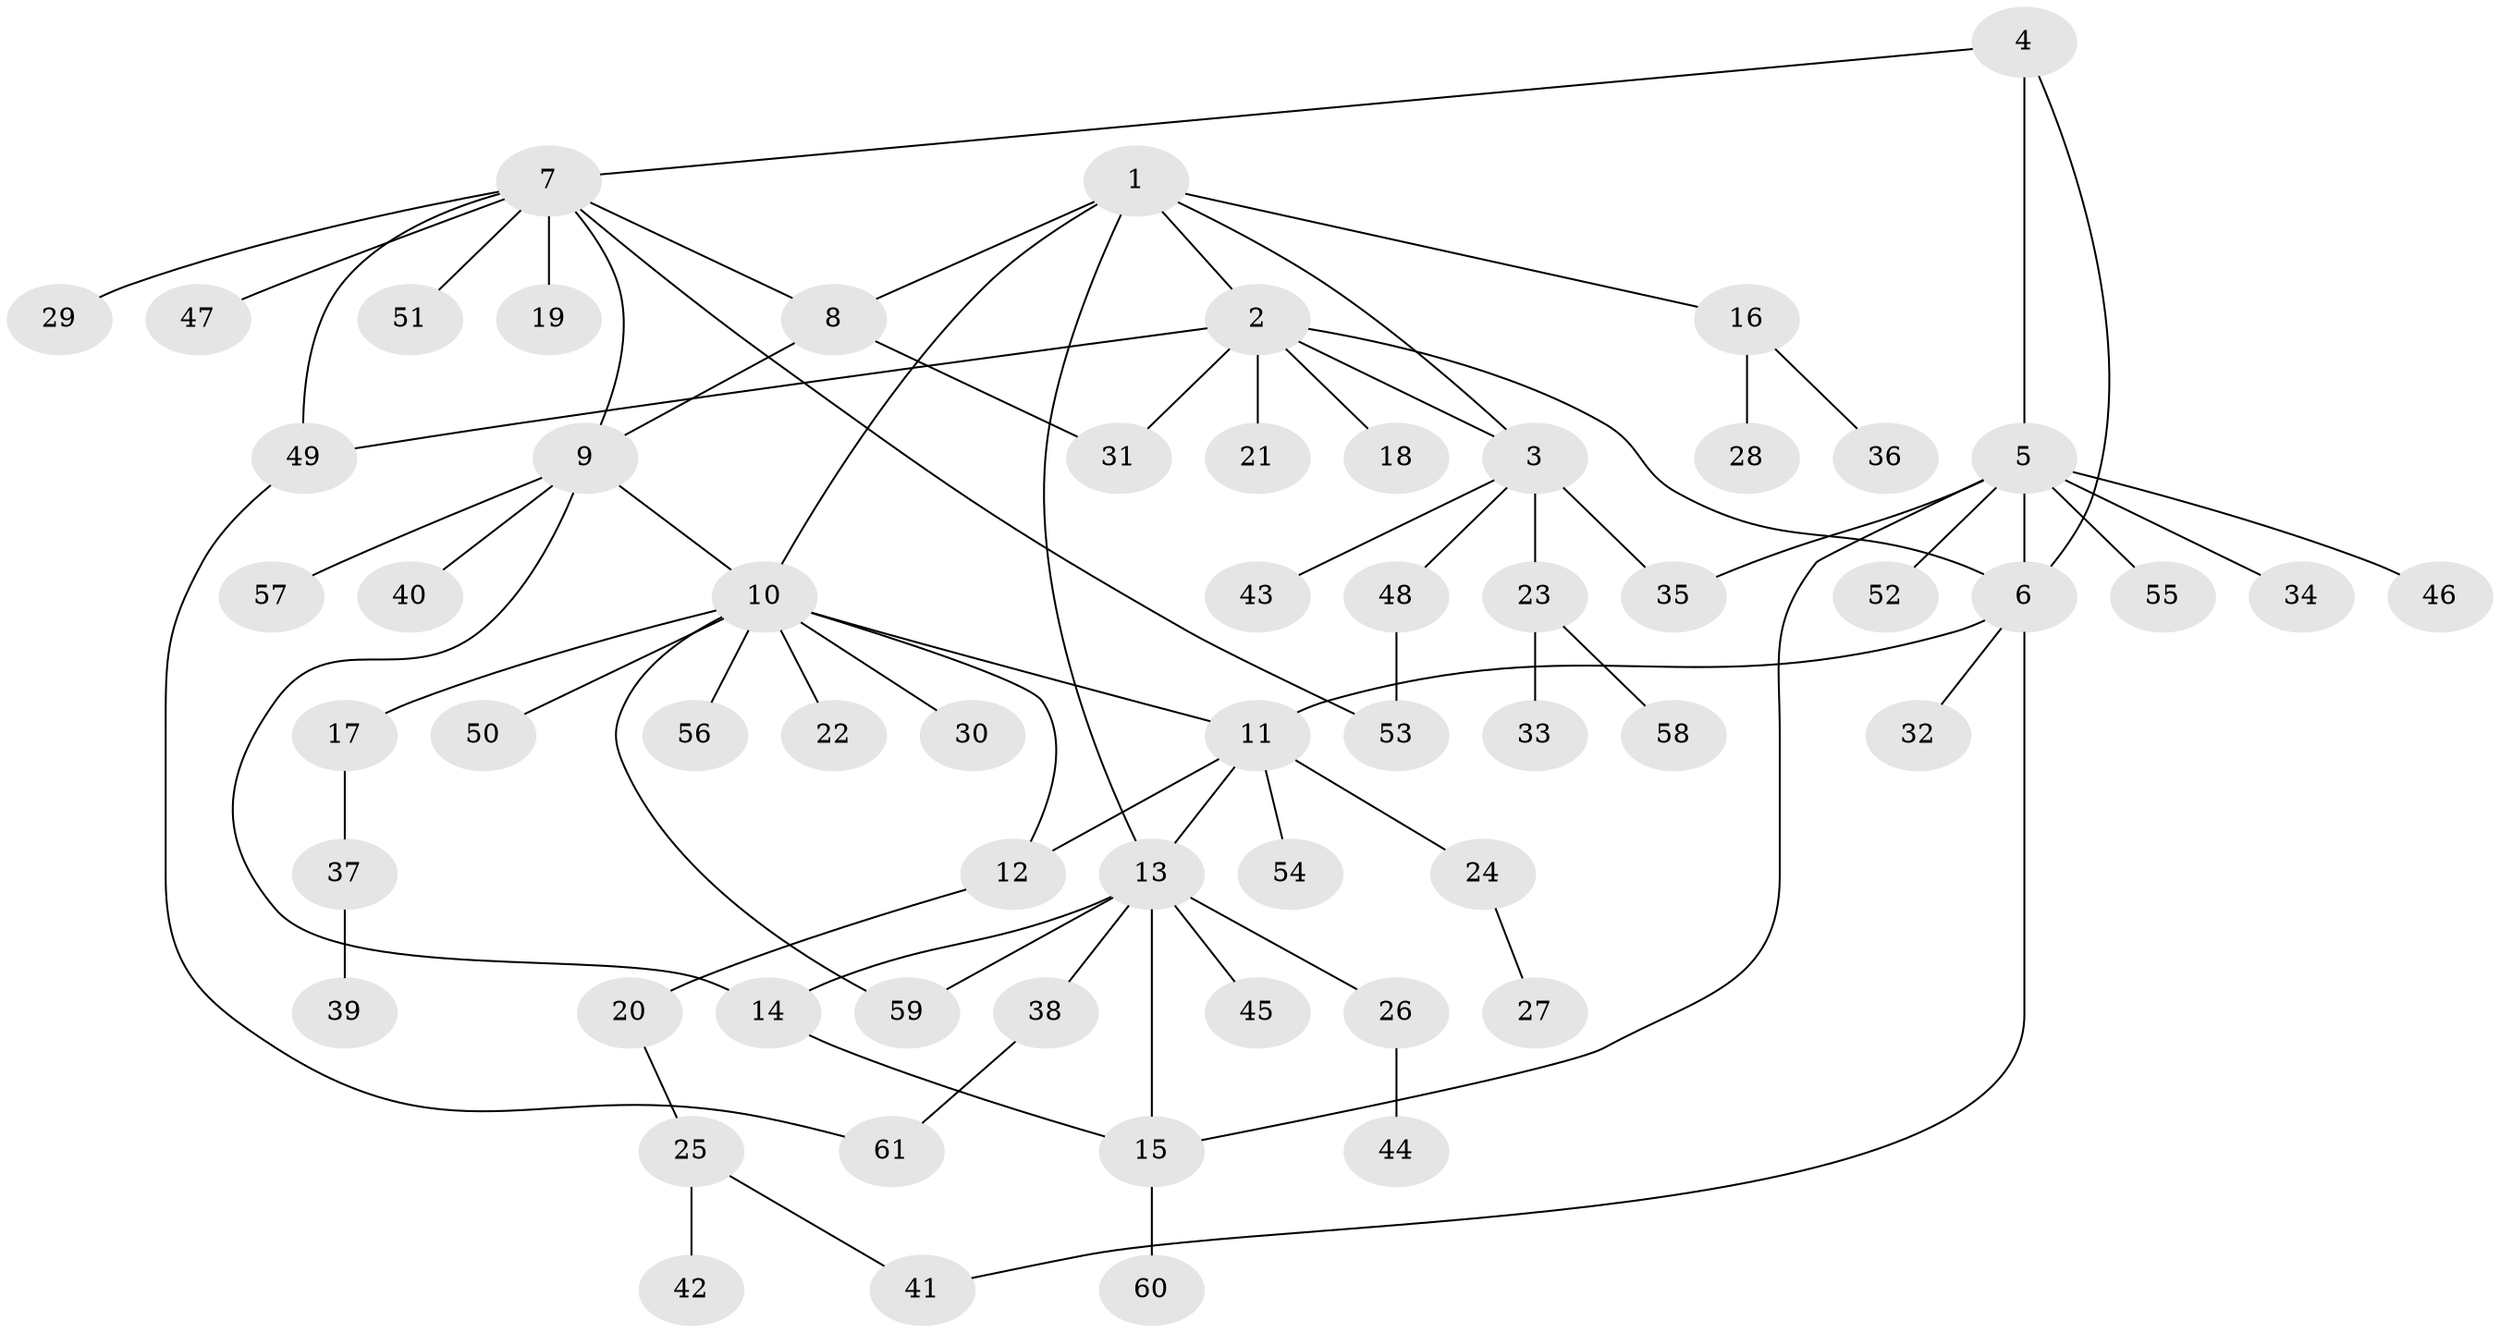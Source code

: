 // Generated by graph-tools (version 1.1) at 2025/37/03/09/25 02:37:30]
// undirected, 61 vertices, 78 edges
graph export_dot {
graph [start="1"]
  node [color=gray90,style=filled];
  1;
  2;
  3;
  4;
  5;
  6;
  7;
  8;
  9;
  10;
  11;
  12;
  13;
  14;
  15;
  16;
  17;
  18;
  19;
  20;
  21;
  22;
  23;
  24;
  25;
  26;
  27;
  28;
  29;
  30;
  31;
  32;
  33;
  34;
  35;
  36;
  37;
  38;
  39;
  40;
  41;
  42;
  43;
  44;
  45;
  46;
  47;
  48;
  49;
  50;
  51;
  52;
  53;
  54;
  55;
  56;
  57;
  58;
  59;
  60;
  61;
  1 -- 2;
  1 -- 3;
  1 -- 8;
  1 -- 10;
  1 -- 13;
  1 -- 16;
  2 -- 3;
  2 -- 6;
  2 -- 18;
  2 -- 21;
  2 -- 31;
  2 -- 49;
  3 -- 23;
  3 -- 35;
  3 -- 43;
  3 -- 48;
  4 -- 5;
  4 -- 6;
  4 -- 7;
  5 -- 6;
  5 -- 15;
  5 -- 34;
  5 -- 35;
  5 -- 46;
  5 -- 52;
  5 -- 55;
  6 -- 11;
  6 -- 32;
  6 -- 41;
  7 -- 8;
  7 -- 9;
  7 -- 19;
  7 -- 29;
  7 -- 47;
  7 -- 49;
  7 -- 51;
  7 -- 53;
  8 -- 9;
  8 -- 31;
  9 -- 10;
  9 -- 14;
  9 -- 40;
  9 -- 57;
  10 -- 11;
  10 -- 12;
  10 -- 17;
  10 -- 22;
  10 -- 30;
  10 -- 50;
  10 -- 56;
  10 -- 59;
  11 -- 12;
  11 -- 13;
  11 -- 24;
  11 -- 54;
  12 -- 20;
  13 -- 14;
  13 -- 15;
  13 -- 26;
  13 -- 38;
  13 -- 45;
  13 -- 59;
  14 -- 15;
  15 -- 60;
  16 -- 28;
  16 -- 36;
  17 -- 37;
  20 -- 25;
  23 -- 33;
  23 -- 58;
  24 -- 27;
  25 -- 41;
  25 -- 42;
  26 -- 44;
  37 -- 39;
  38 -- 61;
  48 -- 53;
  49 -- 61;
}
